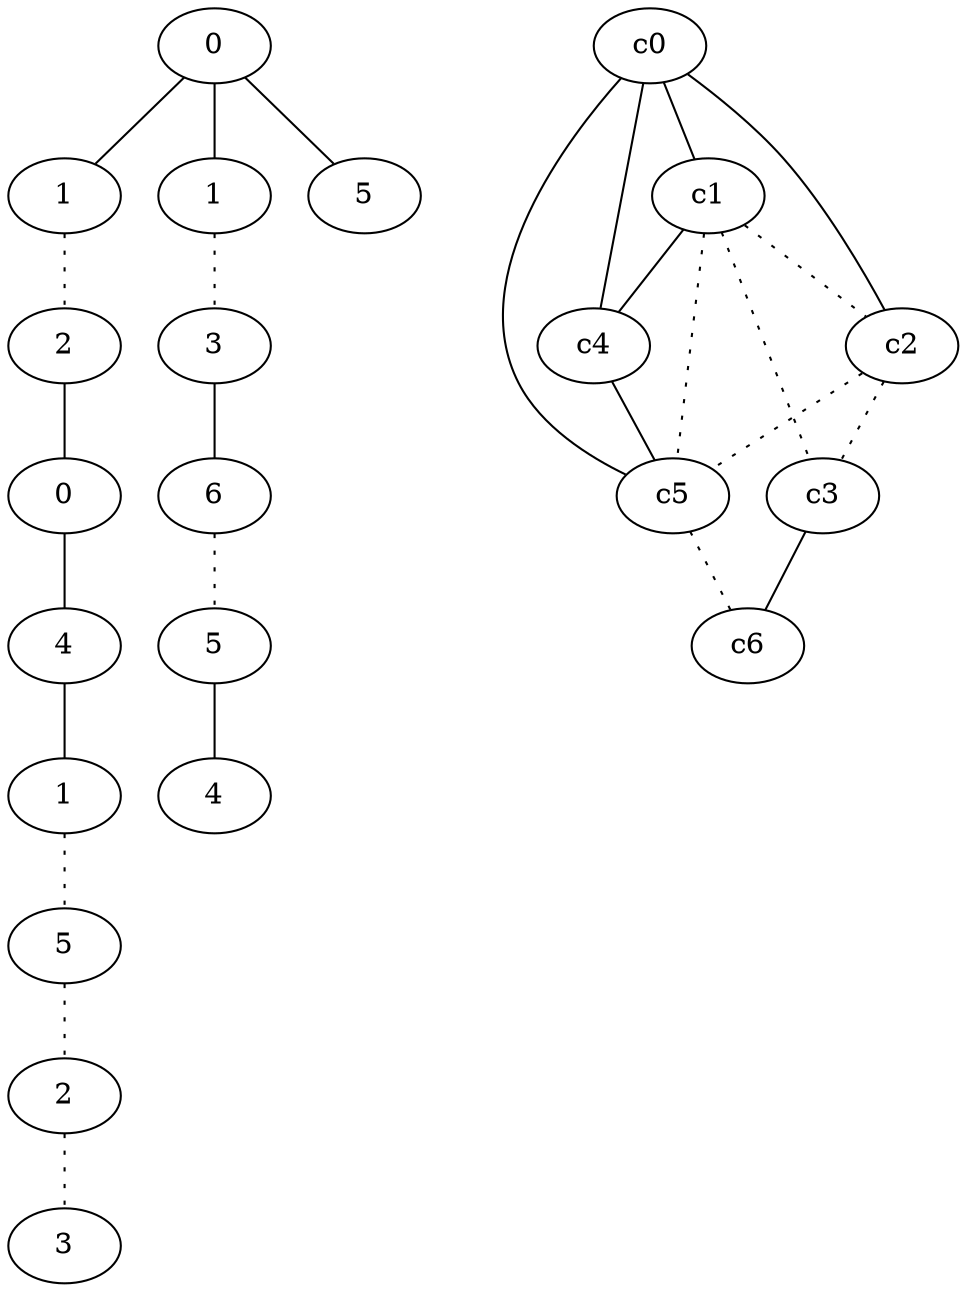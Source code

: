 graph {
a0[label=0];
a1[label=1];
a2[label=2];
a3[label=0];
a4[label=4];
a5[label=1];
a6[label=5];
a7[label=2];
a8[label=3];
a9[label=1];
a10[label=3];
a11[label=6];
a12[label=5];
a13[label=4];
a14[label=5];
a0 -- a1;
a0 -- a9;
a0 -- a14;
a1 -- a2 [style=dotted];
a2 -- a3;
a3 -- a4;
a4 -- a5;
a5 -- a6 [style=dotted];
a6 -- a7 [style=dotted];
a7 -- a8 [style=dotted];
a9 -- a10 [style=dotted];
a10 -- a11;
a11 -- a12 [style=dotted];
a12 -- a13;
c0 -- c1;
c0 -- c2;
c0 -- c4;
c0 -- c5;
c1 -- c2 [style=dotted];
c1 -- c3 [style=dotted];
c1 -- c4;
c1 -- c5 [style=dotted];
c2 -- c3 [style=dotted];
c2 -- c5 [style=dotted];
c3 -- c6;
c4 -- c5;
c5 -- c6 [style=dotted];
}
